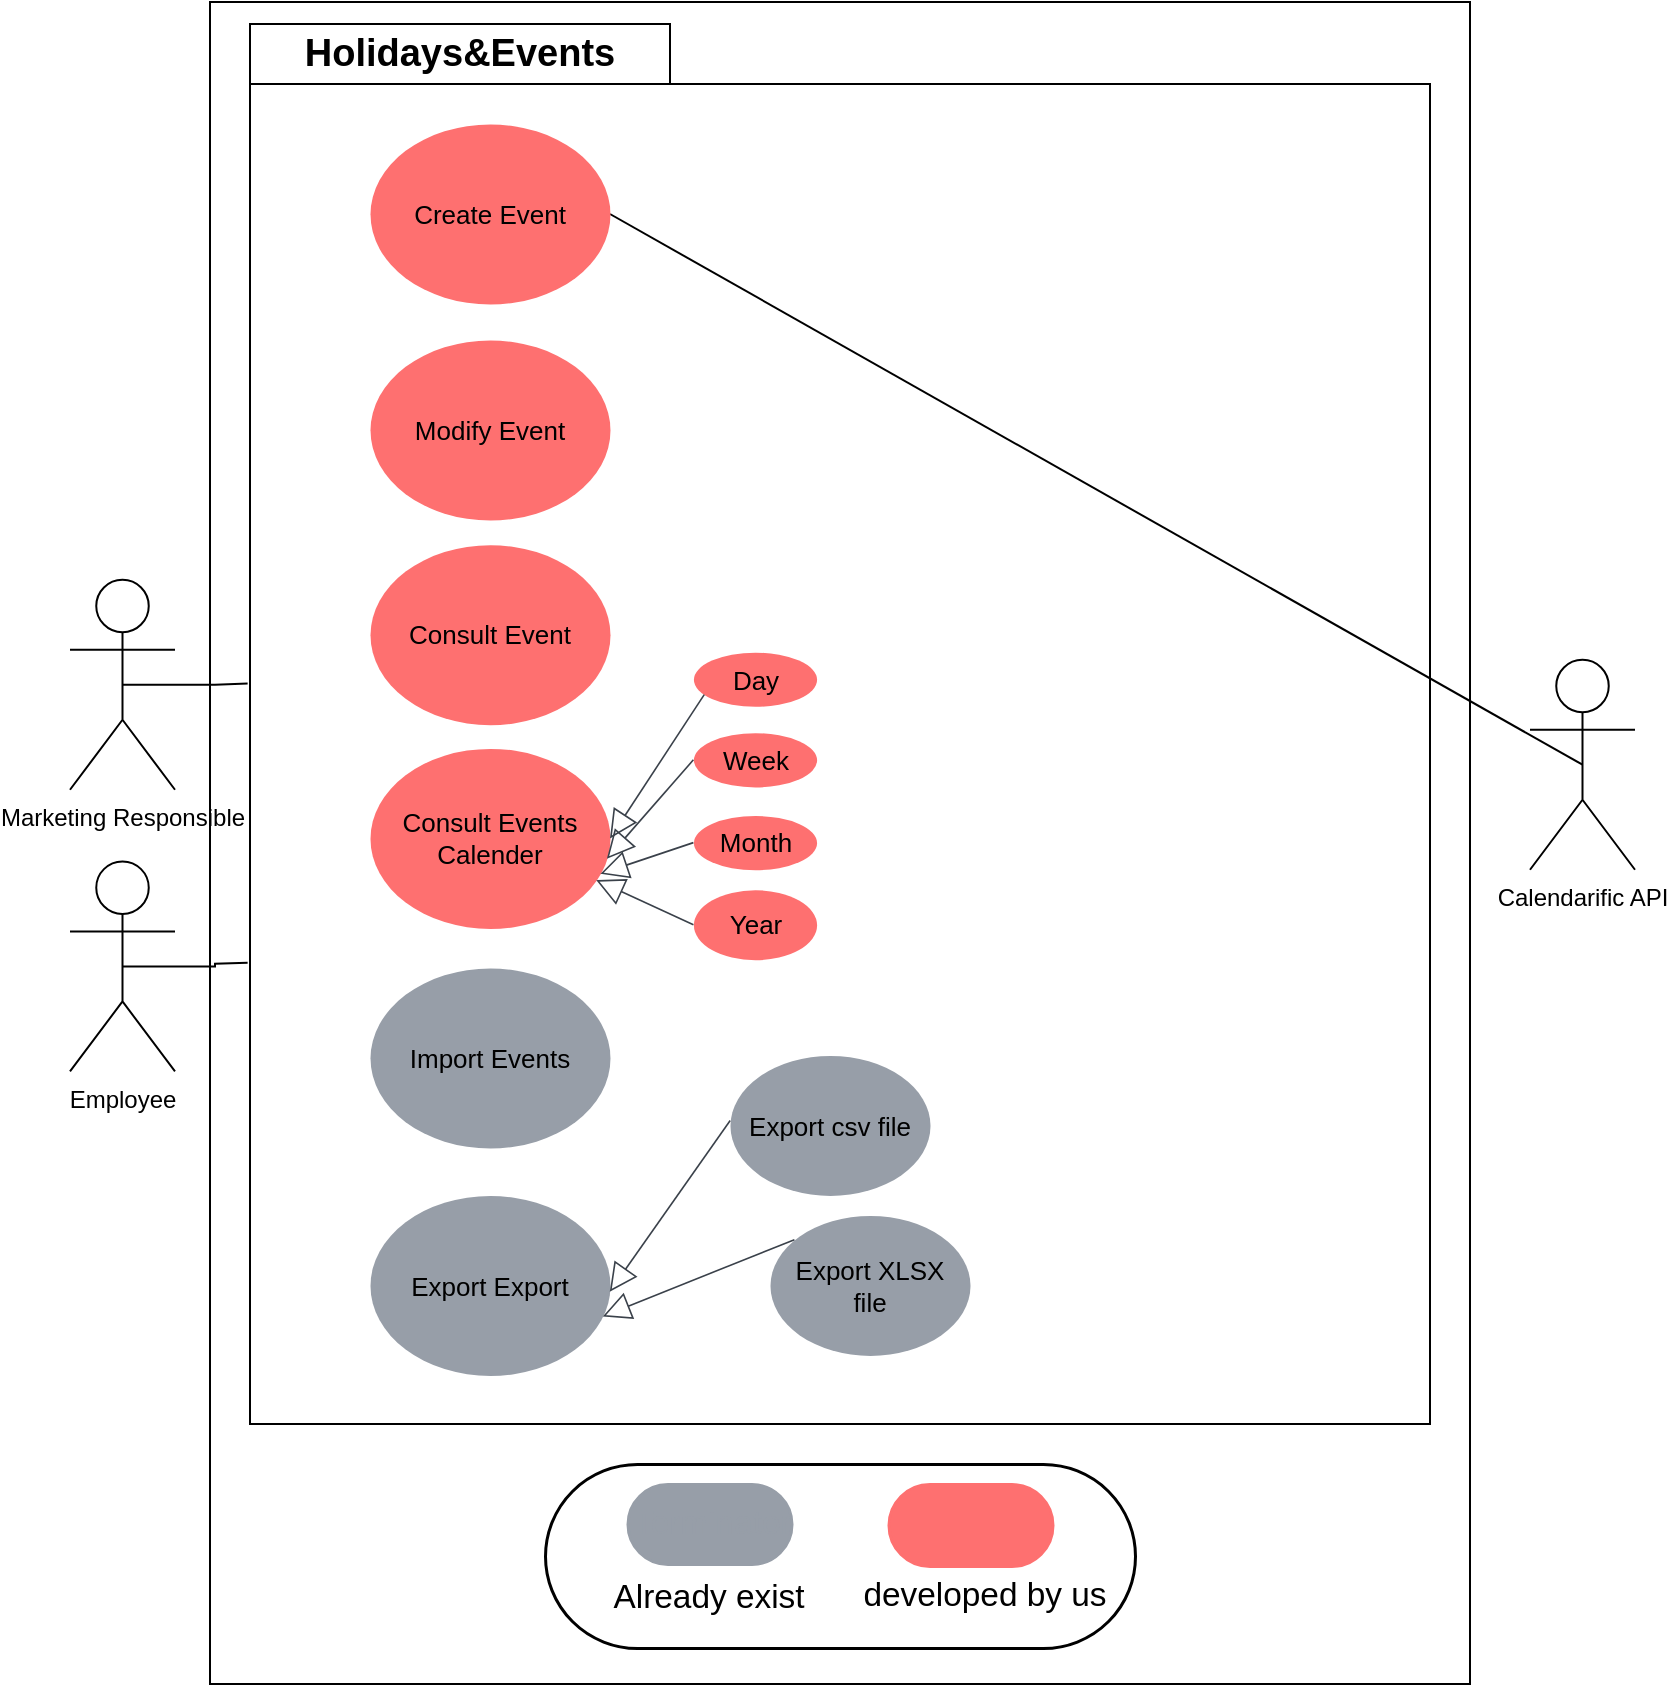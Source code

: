 <mxfile version="27.0.3">
  <diagram name="Page-1" id="kcsEbkMYIRXb8iED7YjO">
    <mxGraphModel dx="3204" dy="1238" grid="1" gridSize="10" guides="1" tooltips="1" connect="1" arrows="1" fold="1" page="1" pageScale="1" pageWidth="827" pageHeight="1169" math="0" shadow="0">
      <root>
        <mxCell id="0" />
        <mxCell id="1" parent="0" />
        <mxCell id="yRWhBtvss3XVOMyxeGll-229" value="" style="rounded=0;whiteSpace=wrap;html=1;" vertex="1" parent="1">
          <mxGeometry x="-410" y="149" width="630" height="841" as="geometry" />
        </mxCell>
        <mxCell id="yRWhBtvss3XVOMyxeGll-143" value="Holidays&amp;amp;Events" style="shape=folder;fontStyle=1;tabWidth=210;tabHeight=30;tabPosition=left;html=1;boundedLbl=1;labelInHeader=1;container=0;collapsible=0;whiteSpace=wrap;fontSize=19;" vertex="1" parent="1">
          <mxGeometry x="-390" y="160" width="590" height="700" as="geometry" />
        </mxCell>
        <mxCell id="yRWhBtvss3XVOMyxeGll-203" value="" style="html=1;jettySize=18;whiteSpace=wrap;fontSize=13;strokeColor=#3a414a;strokeOpacity=100;strokeWidth=0.8;rounded=0;startArrow=none;endArrow=block;endFill=0;endSize=12;exitX=0.57;exitY=0.005;exitPerimeter=0;lucidId=EKXeJxy7TWS8;" edge="1" parent="1" source="yRWhBtvss3XVOMyxeGll-145">
          <mxGeometry width="100" height="100" relative="1" as="geometry">
            <Array as="points" />
            <mxPoint x="-82.573" y="1413.151" as="targetPoint" />
          </mxGeometry>
        </mxCell>
        <mxCell id="yRWhBtvss3XVOMyxeGll-204" value="" style="html=1;jettySize=18;whiteSpace=wrap;fontSize=13;strokeColor=#3a414a;strokeOpacity=100;strokeWidth=0.8;rounded=0;startArrow=none;endArrow=block;endFill=0;endSize=12;entryX=0.5;entryY=1;lucidId=QKXep6PJ_4Cc;entryDx=0;entryDy=0;" edge="1" parent="1" target="yRWhBtvss3XVOMyxeGll-198">
          <mxGeometry width="100" height="100" relative="1" as="geometry">
            <Array as="points" />
            <mxPoint x="-35.159" y="1470.115" as="sourcePoint" />
          </mxGeometry>
        </mxCell>
        <mxCell id="yRWhBtvss3XVOMyxeGll-205" value="" style="html=1;jettySize=18;whiteSpace=wrap;fontSize=13;strokeColor=#3a414a;strokeOpacity=100;strokeWidth=0.8;rounded=0;startArrow=none;endArrow=block;endFill=0;endSize=12;exitX=0.075;exitY=0.236;exitPerimeter=0;entryX=1;entryY=1;lucidId=ZKXeBE5Ak2jA;entryDx=0;entryDy=0;" edge="1" parent="1" source="yRWhBtvss3XVOMyxeGll-147">
          <mxGeometry width="100" height="100" relative="1" as="geometry">
            <Array as="points" />
            <mxPoint x="0.689" y="1411.622" as="targetPoint" />
          </mxGeometry>
        </mxCell>
        <mxCell id="yRWhBtvss3XVOMyxeGll-213" value="Marketing Responsible" style="shape=umlActor;verticalLabelPosition=bottom;verticalAlign=top;html=1;outlineConnect=0;" vertex="1" parent="1">
          <mxGeometry x="-480" y="437.88" width="52.5" height="105" as="geometry" />
        </mxCell>
        <mxCell id="yRWhBtvss3XVOMyxeGll-217" style="rounded=0;orthogonalLoop=1;jettySize=auto;html=1;exitX=0.5;exitY=0.5;exitDx=0;exitDy=0;exitPerimeter=0;entryX=1;entryY=0.5;entryDx=0;entryDy=0;endArrow=none;startFill=0;" edge="1" parent="1" source="yRWhBtvss3XVOMyxeGll-216" target="yRWhBtvss3XVOMyxeGll-167">
          <mxGeometry relative="1" as="geometry" />
        </mxCell>
        <mxCell id="yRWhBtvss3XVOMyxeGll-216" value="Calendarific API" style="shape=umlActor;verticalLabelPosition=bottom;verticalAlign=top;html=1;outlineConnect=0;" vertex="1" parent="1">
          <mxGeometry x="250" y="477.87" width="52.5" height="105" as="geometry" />
        </mxCell>
        <mxCell id="yRWhBtvss3XVOMyxeGll-155" value="Export csv file" style="html=1;overflow=block;blockSpacing=1;whiteSpace=wrap;ellipse;fontSize=13;spacing=3.8;strokeOpacity=0;fillOpacity=100;rounded=1;absoluteArcSize=1;arcSize=9;fillColor=#979ea8;strokeWidth=1.5;lucidId=2WIeNPYyiRF.;" vertex="1" parent="1">
          <mxGeometry x="-150.0" y="675.712" width="100" height="70" as="geometry" />
        </mxCell>
        <mxCell id="yRWhBtvss3XVOMyxeGll-156" value="Export XLSX file" style="html=1;overflow=block;blockSpacing=1;whiteSpace=wrap;ellipse;fontSize=13;spacing=3.8;strokeOpacity=0;fillOpacity=100;rounded=1;absoluteArcSize=1;arcSize=9;fillColor=#979ea8;strokeWidth=1.5;lucidId=oXIemN2lJ.WZ;" vertex="1" parent="1">
          <mxGeometry x="-130" y="755.712" width="100" height="70" as="geometry" />
        </mxCell>
        <mxCell id="yRWhBtvss3XVOMyxeGll-171" value="Consult Events Calender" style="html=1;overflow=block;blockSpacing=1;whiteSpace=wrap;ellipse;fontSize=13;spacing=3.8;strokeOpacity=0;fillOpacity=100;rounded=1;absoluteArcSize=1;arcSize=9;fillColor=#fe7070;strokeWidth=1.5;lucidId=URIeayqkK2Ya;" vertex="1" parent="1">
          <mxGeometry x="-330" y="522.193" width="120" height="90" as="geometry" />
        </mxCell>
        <mxCell id="yRWhBtvss3XVOMyxeGll-172" value="Day" style="html=1;overflow=block;blockSpacing=1;whiteSpace=wrap;ellipse;fontSize=13;spacing=3.8;strokeOpacity=0;fillOpacity=100;rounded=1;absoluteArcSize=1;arcSize=9;fillColor=#fe7070;strokeWidth=1.5;lucidId=hSIeGXaizuwG;" vertex="1" parent="1">
          <mxGeometry x="-168.3" y="474.074" width="61.6" height="27.108" as="geometry" />
        </mxCell>
        <mxCell id="yRWhBtvss3XVOMyxeGll-173" value="" style="html=1;jettySize=18;whiteSpace=wrap;fontSize=13;strokeColor=#3a414a;strokeOpacity=100;strokeWidth=0.8;rounded=0;startArrow=none;endArrow=block;endFill=0;endSize=12;exitX=0.088;exitY=0.783;exitPerimeter=0;entryX=1;entryY=0.5;entryPerimeter=0;lucidId=pUIeytUv-r64;" edge="1" parent="1" source="yRWhBtvss3XVOMyxeGll-172" target="yRWhBtvss3XVOMyxeGll-171">
          <mxGeometry width="100" height="100" relative="1" as="geometry">
            <Array as="points" />
          </mxGeometry>
        </mxCell>
        <mxCell id="yRWhBtvss3XVOMyxeGll-180" value="Week" style="html=1;overflow=block;blockSpacing=1;whiteSpace=wrap;ellipse;fontSize=13;spacing=3.8;strokeOpacity=0;fillOpacity=100;rounded=1;absoluteArcSize=1;arcSize=9;fillColor=#fe7070;strokeWidth=1.5;lucidId=03Ie0xpv14W0;" vertex="1" parent="1">
          <mxGeometry x="-168.3" y="514.358" width="61.6" height="27.108" as="geometry" />
        </mxCell>
        <mxCell id="yRWhBtvss3XVOMyxeGll-174" value="" style="html=1;jettySize=18;whiteSpace=wrap;fontSize=13;strokeColor=#3a414a;strokeOpacity=100;strokeWidth=0.8;rounded=0;startArrow=none;endArrow=block;endFill=0;endSize=12;exitX=0;exitY=0.5;exitPerimeter=0;entryX=0.987;entryY=0.613;entryPerimeter=0;lucidId=KUIev8AdvZol;" edge="1" parent="1" source="yRWhBtvss3XVOMyxeGll-180" target="yRWhBtvss3XVOMyxeGll-171">
          <mxGeometry width="100" height="100" relative="1" as="geometry">
            <Array as="points" />
          </mxGeometry>
        </mxCell>
        <mxCell id="yRWhBtvss3XVOMyxeGll-181" value="Month" style="html=1;overflow=block;blockSpacing=1;whiteSpace=wrap;ellipse;fontSize=13;spacing=3.8;strokeOpacity=0;fillOpacity=100;rounded=1;absoluteArcSize=1;arcSize=9;fillColor=#fe7070;strokeWidth=1.5;lucidId=g4Ie2LoXiZa1;" vertex="1" parent="1">
          <mxGeometry x="-168.3" y="555.758" width="61.6" height="27.108" as="geometry" />
        </mxCell>
        <mxCell id="yRWhBtvss3XVOMyxeGll-183" value="" style="html=1;jettySize=18;whiteSpace=wrap;fontSize=13;strokeColor=#3a414a;strokeOpacity=100;strokeWidth=0.8;rounded=0;startArrow=none;endArrow=block;endFill=0;endSize=12;exitX=0;exitY=0.5;exitPerimeter=0;entryX=0.96;entryY=0.697;entryPerimeter=0;lucidId=C4IewfTGRhPR;" edge="1" parent="1" source="yRWhBtvss3XVOMyxeGll-181" target="yRWhBtvss3XVOMyxeGll-171">
          <mxGeometry width="100" height="100" relative="1" as="geometry">
            <Array as="points" />
          </mxGeometry>
        </mxCell>
        <mxCell id="yRWhBtvss3XVOMyxeGll-182" value="Year" style="html=1;overflow=block;blockSpacing=1;whiteSpace=wrap;ellipse;fontSize=13;spacing=3.8;strokeOpacity=0;fillOpacity=100;rounded=1;absoluteArcSize=1;arcSize=9;fillColor=#fe7070;strokeWidth=1.5;lucidId=q4IekS3TNCx4;" vertex="1" parent="1">
          <mxGeometry x="-168.3" y="592.885" width="61.6" height="35" as="geometry" />
        </mxCell>
        <mxCell id="yRWhBtvss3XVOMyxeGll-175" value="" style="html=1;jettySize=18;whiteSpace=wrap;fontSize=13;strokeColor=#3a414a;strokeOpacity=100;strokeWidth=0.8;rounded=0;startArrow=none;endArrow=block;endFill=0;endSize=12;exitX=0;exitY=0.5;exitPerimeter=0;entryX=0.943;entryY=0.732;entryPerimeter=0;lucidId=~UIeBte6dq6A;" edge="1" parent="1" source="yRWhBtvss3XVOMyxeGll-182" target="yRWhBtvss3XVOMyxeGll-171">
          <mxGeometry width="100" height="100" relative="1" as="geometry">
            <Array as="points" />
          </mxGeometry>
        </mxCell>
        <mxCell id="yRWhBtvss3XVOMyxeGll-169" value="Import Events" style="html=1;overflow=block;blockSpacing=1;whiteSpace=wrap;ellipse;fontSize=13;spacing=3.8;strokeOpacity=0;fillOpacity=100;rounded=1;absoluteArcSize=1;arcSize=9;fillColor=#979ea8;strokeWidth=1.5;lucidId=~yIeRCyaMfPm;" vertex="1" parent="1">
          <mxGeometry x="-330" y="631.996" width="120" height="90" as="geometry" />
        </mxCell>
        <mxCell id="yRWhBtvss3XVOMyxeGll-168" value="Modify Event" style="html=1;overflow=block;blockSpacing=1;whiteSpace=wrap;ellipse;fontSize=13;spacing=3.8;strokeOpacity=0;fillOpacity=100;rounded=1;absoluteArcSize=1;arcSize=9;fillColor=#fe7070;strokeWidth=1.5;lucidId=1yIeQ48BPR4-;" vertex="1" parent="1">
          <mxGeometry x="-330" y="318.002" width="120" height="90" as="geometry" />
        </mxCell>
        <mxCell id="yRWhBtvss3XVOMyxeGll-167" value="Create Event" style="html=1;overflow=block;blockSpacing=1;whiteSpace=wrap;ellipse;fontSize=13;spacing=3.8;strokeOpacity=0;fillOpacity=100;rounded=1;absoluteArcSize=1;arcSize=9;fillColor=#fe7070;strokeWidth=1.5;lucidId=~xIeha3OeAVz;" vertex="1" parent="1">
          <mxGeometry x="-330" y="209.999" width="120" height="90" as="geometry" />
        </mxCell>
        <mxCell id="yRWhBtvss3XVOMyxeGll-176" value="Export Export" style="html=1;overflow=block;blockSpacing=1;whiteSpace=wrap;ellipse;fontSize=13;spacing=3.8;strokeOpacity=0;fillOpacity=100;rounded=1;absoluteArcSize=1;arcSize=9;fillColor=#979ea8;strokeWidth=1.5;lucidId=1VIeGqV82j3G;" vertex="1" parent="1">
          <mxGeometry x="-330" y="745.713" width="120" height="90" as="geometry" />
        </mxCell>
        <mxCell id="yRWhBtvss3XVOMyxeGll-178" value="" style="html=1;jettySize=18;whiteSpace=wrap;fontSize=13;strokeColor=#3a414a;strokeOpacity=100;strokeWidth=0.8;rounded=0;startArrow=none;endArrow=block;endFill=0;endSize=12;exitX=0.122;exitY=0.173;exitPerimeter=0;entryX=0.97;entryY=0.672;entryPerimeter=0;lucidId=KYIeURdQv7Vc;" edge="1" parent="1" source="yRWhBtvss3XVOMyxeGll-156" target="yRWhBtvss3XVOMyxeGll-176">
          <mxGeometry width="100" height="100" relative="1" as="geometry">
            <Array as="points" />
          </mxGeometry>
        </mxCell>
        <mxCell id="yRWhBtvss3XVOMyxeGll-177" value="" style="html=1;jettySize=18;whiteSpace=wrap;fontSize=13;strokeColor=#3a414a;strokeOpacity=100;strokeWidth=0.8;rounded=0;startArrow=none;endArrow=block;endFill=0;endSize=12;exitX=0.001;exitY=0.465;exitPerimeter=0;entryX=0.999;entryY=0.535;entryPerimeter=0;lucidId=GYIe1NvaI2Ca;" edge="1" parent="1" source="yRWhBtvss3XVOMyxeGll-155" target="yRWhBtvss3XVOMyxeGll-176">
          <mxGeometry width="100" height="100" relative="1" as="geometry">
            <Array as="points" />
          </mxGeometry>
        </mxCell>
        <mxCell id="yRWhBtvss3XVOMyxeGll-214" value="Consult Event" style="html=1;overflow=block;blockSpacing=1;whiteSpace=wrap;ellipse;fontSize=13;spacing=3.8;strokeOpacity=0;fillOpacity=100;rounded=1;absoluteArcSize=1;arcSize=9;fillColor=#fe7070;strokeWidth=1.5;lucidId=1yIeQ48BPR4-;" vertex="1" parent="1">
          <mxGeometry x="-330" y="420.353" width="120" height="90" as="geometry" />
        </mxCell>
        <mxCell id="yRWhBtvss3XVOMyxeGll-225" style="edgeStyle=orthogonalEdgeStyle;rounded=0;orthogonalLoop=1;jettySize=auto;html=1;exitX=0.5;exitY=0.5;exitDx=0;exitDy=0;exitPerimeter=0;entryX=-0.002;entryY=0.471;entryDx=0;entryDy=0;entryPerimeter=0;endArrow=none;startFill=0;" edge="1" parent="1" source="yRWhBtvss3XVOMyxeGll-213" target="yRWhBtvss3XVOMyxeGll-143">
          <mxGeometry relative="1" as="geometry" />
        </mxCell>
        <mxCell id="yRWhBtvss3XVOMyxeGll-226" value="Employee" style="shape=umlActor;verticalLabelPosition=bottom;verticalAlign=top;html=1;outlineConnect=0;" vertex="1" parent="1">
          <mxGeometry x="-480" y="578.71" width="52.5" height="105" as="geometry" />
        </mxCell>
        <mxCell id="yRWhBtvss3XVOMyxeGll-227" style="edgeStyle=orthogonalEdgeStyle;rounded=0;orthogonalLoop=1;jettySize=auto;html=1;exitX=0.5;exitY=0.5;exitDx=0;exitDy=0;exitPerimeter=0;entryX=-0.002;entryY=0.672;entryDx=0;entryDy=0;entryPerimeter=0;endArrow=none;startFill=0;" edge="1" parent="1" source="yRWhBtvss3XVOMyxeGll-226">
          <mxGeometry relative="1" as="geometry">
            <mxPoint x="-453.75" y="702.21" as="sourcePoint" />
            <mxPoint x="-391.18" y="629.4" as="targetPoint" />
          </mxGeometry>
        </mxCell>
        <mxCell id="yRWhBtvss3XVOMyxeGll-231" value="" style="group" vertex="1" connectable="0" parent="1">
          <mxGeometry x="-242.5" y="880" width="295" height="92" as="geometry" />
        </mxCell>
        <mxCell id="yRWhBtvss3XVOMyxeGll-232" value="" style="html=1;overflow=block;blockSpacing=1;whiteSpace=wrap;fontSize=16.7;fontColor=default;spacing=3.8;strokeOpacity=100;fillOpacity=100;rounded=1;absoluteArcSize=1;arcSize=162;fillColor=#ffffff;strokeWidth=1.5;lucidId=qHtdmG4HjMHo;container=0;collapsible=0;" vertex="1" parent="yRWhBtvss3XVOMyxeGll-231">
          <mxGeometry width="295" height="92" as="geometry" />
        </mxCell>
        <mxCell id="yRWhBtvss3XVOMyxeGll-233" value="Terminator" style="html=1;overflow=block;blockSpacing=1;whiteSpace=wrap;fontSize=16.7;fontColor=#979ea8;spacing=3.8;strokeColor=#979ea8;strokeOpacity=100;fillOpacity=100;rounded=1;absoluteArcSize=1;arcSize=75;fillColor=#979ea8;strokeWidth=1.5;lucidId=IHtdpJWPwF3h;" vertex="1" parent="yRWhBtvss3XVOMyxeGll-231">
          <mxGeometry x="41.25" y="10" width="82" height="40" as="geometry" />
        </mxCell>
        <mxCell id="yRWhBtvss3XVOMyxeGll-234" value="" style="html=1;overflow=block;blockSpacing=1;whiteSpace=wrap;fontSize=16.7;fontColor=default;spacing=3.8;strokeColor=#fe7070;strokeOpacity=100;fillOpacity=100;rounded=1;absoluteArcSize=1;arcSize=82;fillColor=#fe7070;strokeWidth=1.5;lucidId=SHtdkWkZQMI-;" vertex="1" parent="yRWhBtvss3XVOMyxeGll-231">
          <mxGeometry x="171.75" y="10" width="82" height="41" as="geometry" />
        </mxCell>
        <mxCell id="yRWhBtvss3XVOMyxeGll-235" value="Already exist" style="html=1;overflow=block;blockSpacing=1;whiteSpace=wrap;fontSize=16.7;spacing=0;strokeOpacity=100;rounded=1;absoluteArcSize=1;arcSize=9;fillColor=none;strokeWidth=NaN;strokeColor=none;lucidId=mItdmbgDk1Mh;" vertex="1" parent="yRWhBtvss3XVOMyxeGll-231">
          <mxGeometry x="20" y="51" width="123" height="31" as="geometry" />
        </mxCell>
        <mxCell id="yRWhBtvss3XVOMyxeGll-236" value="developed by us" style="html=1;overflow=block;blockSpacing=1;whiteSpace=wrap;fontSize=16.7;spacing=0;strokeOpacity=100;rounded=1;absoluteArcSize=1;arcSize=9;fillColor=none;strokeWidth=NaN;strokeColor=none;lucidId=SItdEPhbv4RO;" vertex="1" parent="yRWhBtvss3XVOMyxeGll-231">
          <mxGeometry x="158.5" y="50" width="123" height="31" as="geometry" />
        </mxCell>
      </root>
    </mxGraphModel>
  </diagram>
</mxfile>
